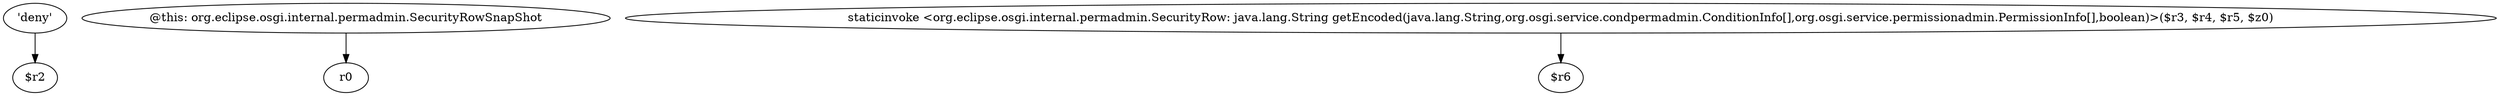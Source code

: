 digraph g {
0[label="'deny'"]
1[label="$r2"]
0->1[label=""]
2[label="@this: org.eclipse.osgi.internal.permadmin.SecurityRowSnapShot"]
3[label="r0"]
2->3[label=""]
4[label="staticinvoke <org.eclipse.osgi.internal.permadmin.SecurityRow: java.lang.String getEncoded(java.lang.String,org.osgi.service.condpermadmin.ConditionInfo[],org.osgi.service.permissionadmin.PermissionInfo[],boolean)>($r3, $r4, $r5, $z0)"]
5[label="$r6"]
4->5[label=""]
}